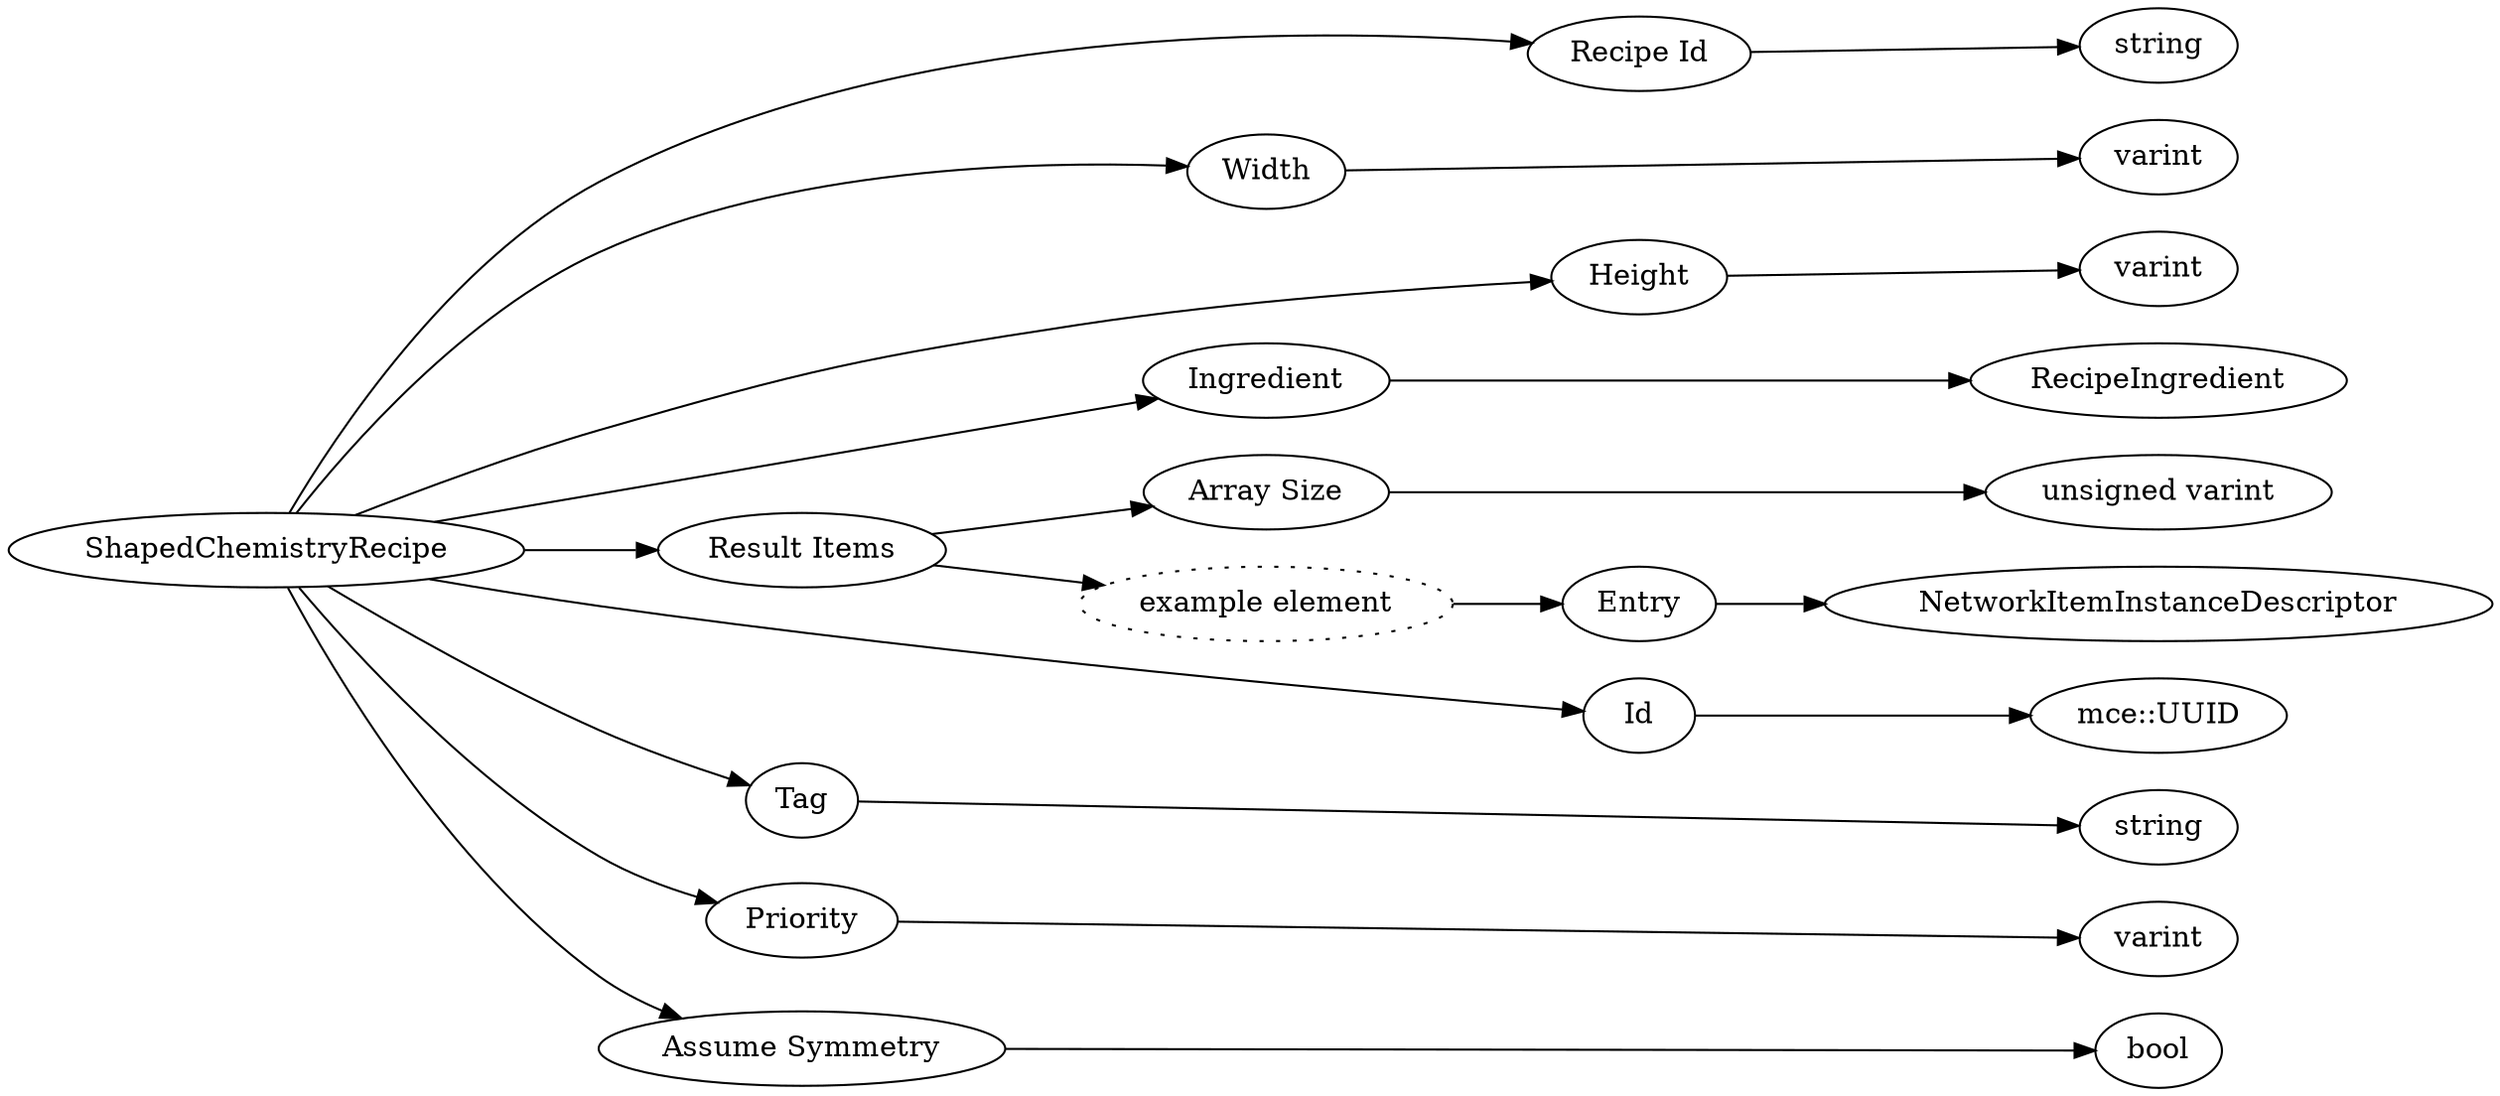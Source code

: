 digraph "ShapedChemistryRecipe" {
rankdir = LR
6
6 -> 7
7 -> 8
6 -> 9
9 -> 10
6 -> 11
11 -> 12
6 -> 13
13 -> 14
6 -> 15
15 -> 16
16 -> 17
15 -> 18
18 -> 19
19 -> 20
6 -> 21
21 -> 22
6 -> 23
23 -> 24
6 -> 25
25 -> 26
6 -> 27
27 -> 28

6 [label="ShapedChemistryRecipe",comment="name: \"ShapedChemistryRecipe\", typeName: \"\", id: 6, branchId: 0, recurseId: -1, attributes: 0, notes: \"\""];
7 [label="Recipe Id",comment="name: \"Recipe Id\", typeName: \"\", id: 7, branchId: 0, recurseId: -1, attributes: 0, notes: \"\""];
8 [label="string",comment="name: \"string\", typeName: \"\", id: 8, branchId: 0, recurseId: -1, attributes: 512, notes: \"\""];
9 [label="Width",comment="name: \"Width\", typeName: \"\", id: 9, branchId: 0, recurseId: -1, attributes: 0, notes: \"\""];
10 [label="varint",comment="name: \"varint\", typeName: \"\", id: 10, branchId: 0, recurseId: -1, attributes: 512, notes: \"\""];
11 [label="Height",comment="name: \"Height\", typeName: \"\", id: 11, branchId: 0, recurseId: -1, attributes: 0, notes: \"\""];
12 [label="varint",comment="name: \"varint\", typeName: \"\", id: 12, branchId: 0, recurseId: -1, attributes: 512, notes: \"\""];
13 [label="Ingredient",comment="name: \"Ingredient\", typeName: \"RecipeIngredient\", id: 13, branchId: 0, recurseId: -1, attributes: 256, notes: \"\""];
14 [label="RecipeIngredient",comment="name: \"RecipeIngredient\", typeName: \"\", id: 14, branchId: 0, recurseId: -1, attributes: 512, notes: \"\""];
15 [label="Result Items",comment="name: \"Result Items\", typeName: \"\", id: 15, branchId: 0, recurseId: -1, attributes: 8, notes: \"\""];
16 [label="Array Size",comment="name: \"Array Size\", typeName: \"\", id: 16, branchId: 0, recurseId: -1, attributes: 0, notes: \"\""];
17 [label="unsigned varint",comment="name: \"unsigned varint\", typeName: \"\", id: 17, branchId: 0, recurseId: -1, attributes: 512, notes: \"\""];
18 [label="example element",style=dotted,comment="name: \"example element\", typeName: \"\", id: 18, branchId: 0, recurseId: -1, attributes: 16, notes: \"\""];
19 [label="Entry",comment="name: \"Entry\", typeName: \"NetworkItemInstanceDescriptor\", id: 19, branchId: 0, recurseId: -1, attributes: 256, notes: \"\""];
20 [label="NetworkItemInstanceDescriptor",comment="name: \"NetworkItemInstanceDescriptor\", typeName: \"\", id: 20, branchId: 0, recurseId: -1, attributes: 512, notes: \"\""];
21 [label="Id",comment="name: \"Id\", typeName: \"mce::UUID\", id: 21, branchId: 0, recurseId: -1, attributes: 256, notes: \"\""];
22 [label="mce::UUID",comment="name: \"mce::UUID\", typeName: \"\", id: 22, branchId: 0, recurseId: -1, attributes: 512, notes: \"\""];
23 [label="Tag",comment="name: \"Tag\", typeName: \"\", id: 23, branchId: 0, recurseId: -1, attributes: 0, notes: \"As string\""];
24 [label="string",comment="name: \"string\", typeName: \"\", id: 24, branchId: 0, recurseId: -1, attributes: 512, notes: \"\""];
25 [label="Priority",comment="name: \"Priority\", typeName: \"\", id: 25, branchId: 0, recurseId: -1, attributes: 0, notes: \"\""];
26 [label="varint",comment="name: \"varint\", typeName: \"\", id: 26, branchId: 0, recurseId: -1, attributes: 512, notes: \"\""];
27 [label="Assume Symmetry",comment="name: \"Assume Symmetry\", typeName: \"\", id: 27, branchId: 0, recurseId: -1, attributes: 0, notes: \"\""];
28 [label="bool",comment="name: \"bool\", typeName: \"\", id: 28, branchId: 0, recurseId: -1, attributes: 512, notes: \"\""];
{ rank = max;8;10;12;14;17;20;22;24;26;28}

}
